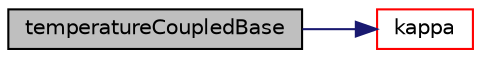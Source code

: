 digraph "temperatureCoupledBase"
{
  bgcolor="transparent";
  edge [fontname="Helvetica",fontsize="10",labelfontname="Helvetica",labelfontsize="10"];
  node [fontname="Helvetica",fontsize="10",shape=record];
  rankdir="LR";
  Node1 [label="temperatureCoupledBase",height=0.2,width=0.4,color="black", fillcolor="grey75", style="filled", fontcolor="black"];
  Node1 -> Node2 [color="midnightblue",fontsize="10",style="solid",fontname="Helvetica"];
  Node2 [label="kappa",height=0.2,width=0.4,color="red",URL="$a02648.html#a27f7eb60b12da7ce5742958e36252898",tooltip="Given patch temperature calculate corresponding K field. "];
}
